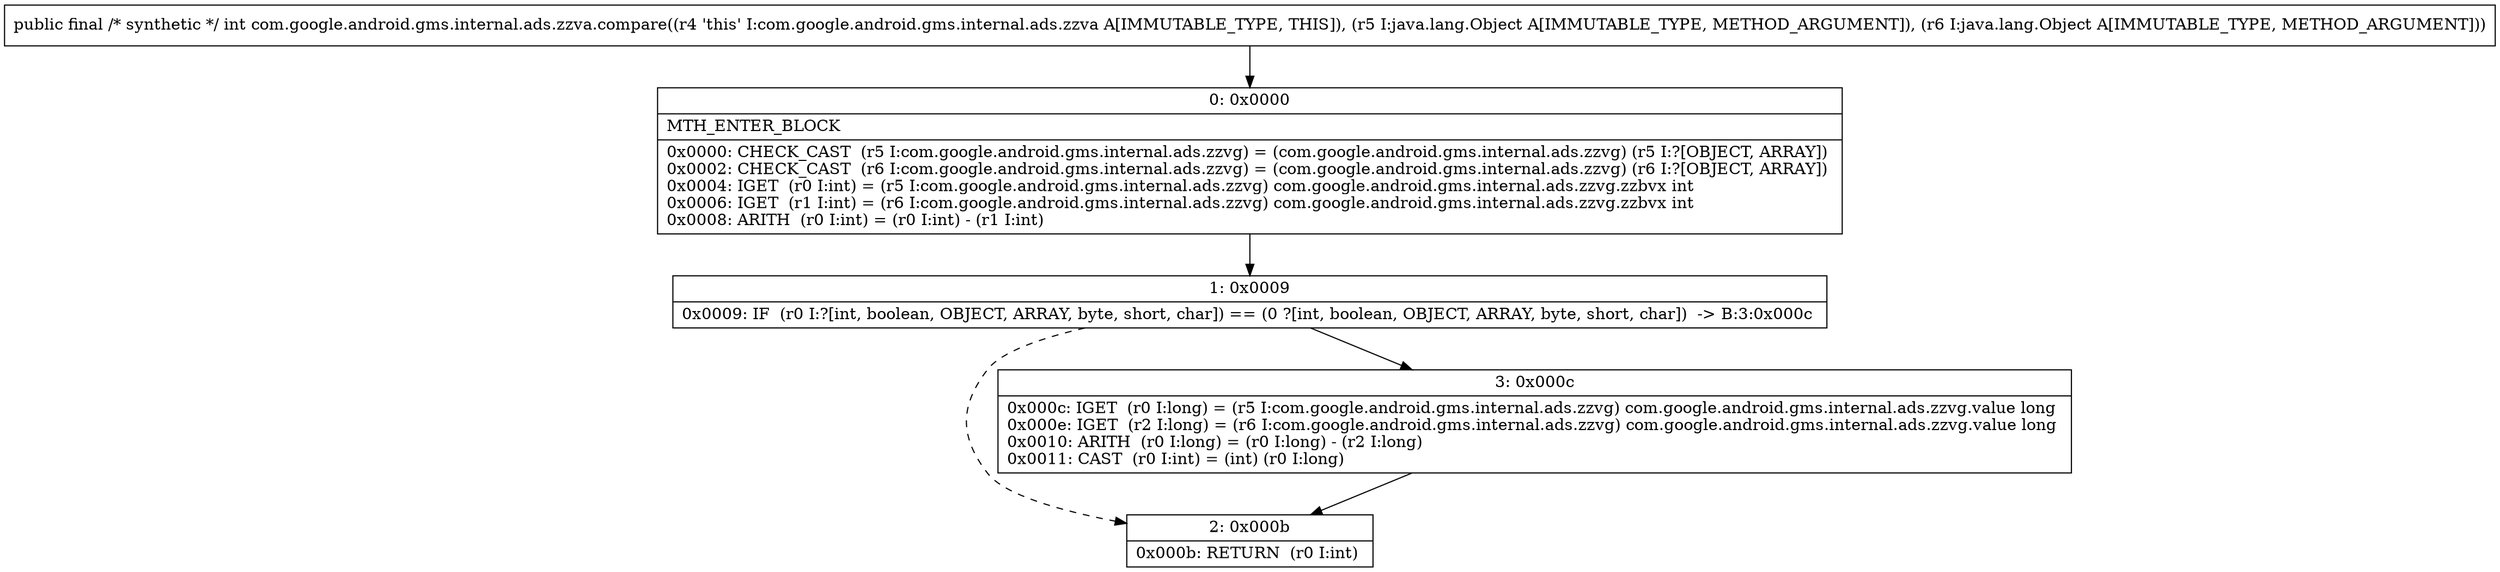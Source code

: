 digraph "CFG forcom.google.android.gms.internal.ads.zzva.compare(Ljava\/lang\/Object;Ljava\/lang\/Object;)I" {
Node_0 [shape=record,label="{0\:\ 0x0000|MTH_ENTER_BLOCK\l|0x0000: CHECK_CAST  (r5 I:com.google.android.gms.internal.ads.zzvg) = (com.google.android.gms.internal.ads.zzvg) (r5 I:?[OBJECT, ARRAY]) \l0x0002: CHECK_CAST  (r6 I:com.google.android.gms.internal.ads.zzvg) = (com.google.android.gms.internal.ads.zzvg) (r6 I:?[OBJECT, ARRAY]) \l0x0004: IGET  (r0 I:int) = (r5 I:com.google.android.gms.internal.ads.zzvg) com.google.android.gms.internal.ads.zzvg.zzbvx int \l0x0006: IGET  (r1 I:int) = (r6 I:com.google.android.gms.internal.ads.zzvg) com.google.android.gms.internal.ads.zzvg.zzbvx int \l0x0008: ARITH  (r0 I:int) = (r0 I:int) \- (r1 I:int) \l}"];
Node_1 [shape=record,label="{1\:\ 0x0009|0x0009: IF  (r0 I:?[int, boolean, OBJECT, ARRAY, byte, short, char]) == (0 ?[int, boolean, OBJECT, ARRAY, byte, short, char])  \-\> B:3:0x000c \l}"];
Node_2 [shape=record,label="{2\:\ 0x000b|0x000b: RETURN  (r0 I:int) \l}"];
Node_3 [shape=record,label="{3\:\ 0x000c|0x000c: IGET  (r0 I:long) = (r5 I:com.google.android.gms.internal.ads.zzvg) com.google.android.gms.internal.ads.zzvg.value long \l0x000e: IGET  (r2 I:long) = (r6 I:com.google.android.gms.internal.ads.zzvg) com.google.android.gms.internal.ads.zzvg.value long \l0x0010: ARITH  (r0 I:long) = (r0 I:long) \- (r2 I:long) \l0x0011: CAST  (r0 I:int) = (int) (r0 I:long) \l}"];
MethodNode[shape=record,label="{public final \/* synthetic *\/ int com.google.android.gms.internal.ads.zzva.compare((r4 'this' I:com.google.android.gms.internal.ads.zzva A[IMMUTABLE_TYPE, THIS]), (r5 I:java.lang.Object A[IMMUTABLE_TYPE, METHOD_ARGUMENT]), (r6 I:java.lang.Object A[IMMUTABLE_TYPE, METHOD_ARGUMENT])) }"];
MethodNode -> Node_0;
Node_0 -> Node_1;
Node_1 -> Node_2[style=dashed];
Node_1 -> Node_3;
Node_3 -> Node_2;
}


